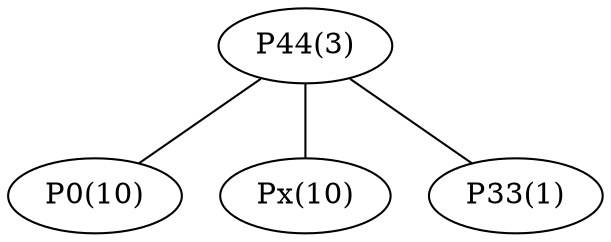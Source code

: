 graph network {
	"P44(3)";
	"P0(10)";
	"Px(10)";
	"P33(1)";
	"P44(3)" -- "P0(10)";
	"P44(3)" -- "Px(10)";
	"P44(3)" -- "P33(1)";
}